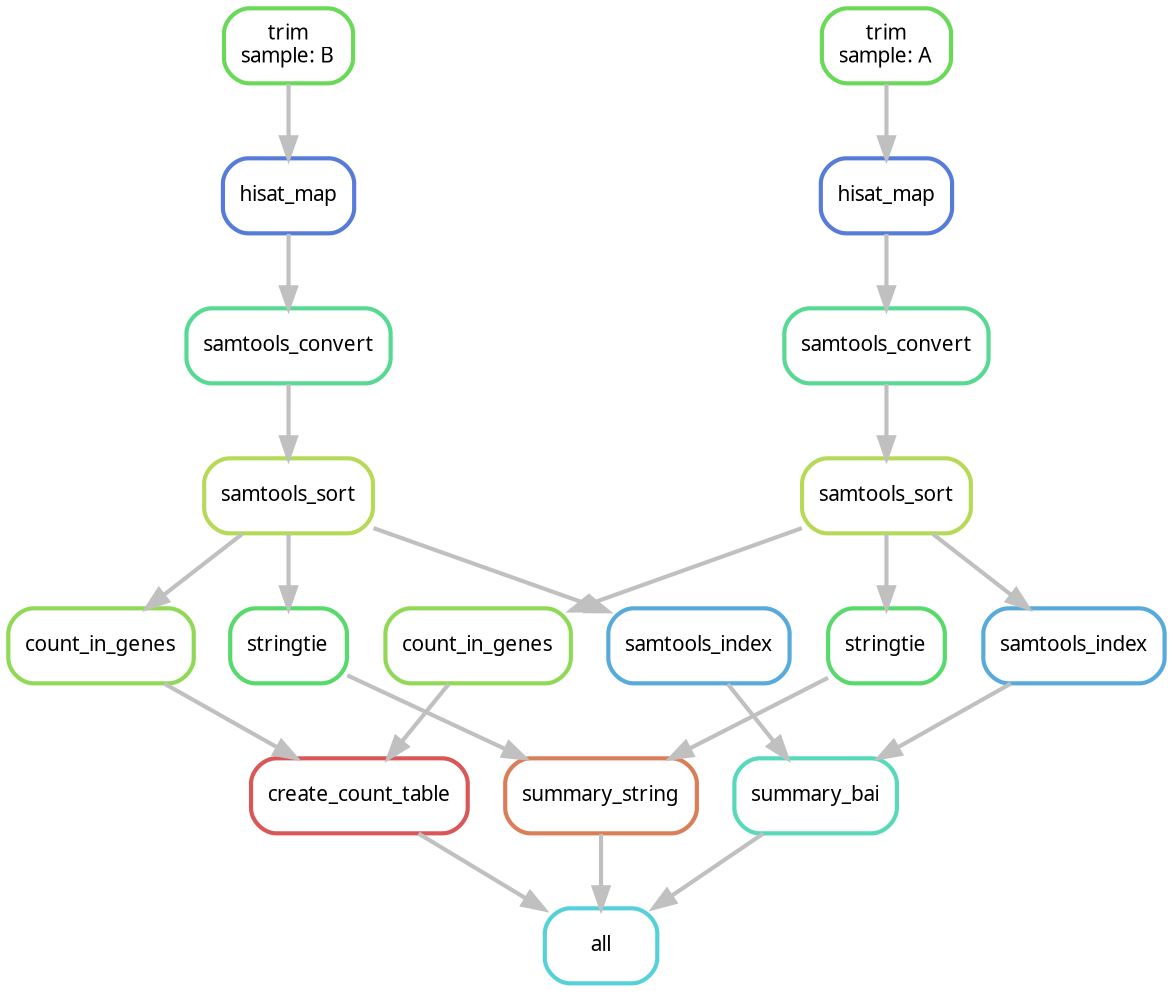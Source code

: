 digraph snakemake_dag {
    graph[bgcolor=white, margin=0];
    node[shape=box, style=rounded, fontname=sans,                 fontsize=10, penwidth=2];
    edge[penwidth=2, color=grey];
	0[label = "all", color = "0.51 0.6 0.85", style="rounded"];
	1[label = "create_count_table", color = "0.00 0.6 0.85", style="rounded"];
	2[label = "count_in_genes", color = "0.26 0.6 0.85", style="rounded"];
	3[label = "samtools_sort", color = "0.21 0.6 0.85", style="rounded"];
	4[label = "samtools_convert", color = "0.41 0.6 0.85", style="rounded"];
	5[label = "hisat_map", color = "0.62 0.6 0.85", style="rounded"];
	6[label = "trim\nsample: A", color = "0.31 0.6 0.85", style="rounded"];
	7[label = "count_in_genes", color = "0.26 0.6 0.85", style="rounded"];
	8[label = "samtools_sort", color = "0.21 0.6 0.85", style="rounded"];
	9[label = "samtools_convert", color = "0.41 0.6 0.85", style="rounded"];
	10[label = "hisat_map", color = "0.62 0.6 0.85", style="rounded"];
	11[label = "trim\nsample: B", color = "0.31 0.6 0.85", style="rounded"];
	12[label = "summary_bai", color = "0.46 0.6 0.85", style="rounded"];
	13[label = "samtools_index", color = "0.56 0.6 0.85", style="rounded"];
	14[label = "samtools_index", color = "0.56 0.6 0.85", style="rounded"];
	15[label = "summary_string", color = "0.05 0.6 0.85", style="rounded"];
	16[label = "stringtie", color = "0.36 0.6 0.85", style="rounded"];
	17[label = "stringtie", color = "0.36 0.6 0.85", style="rounded"];
	1 -> 0
	12 -> 0
	15 -> 0
	2 -> 1
	7 -> 1
	3 -> 2
	4 -> 3
	5 -> 4
	6 -> 5
	8 -> 7
	9 -> 8
	10 -> 9
	11 -> 10
	13 -> 12
	14 -> 12
	3 -> 13
	8 -> 14
	16 -> 15
	17 -> 15
	3 -> 16
	8 -> 17
}            
